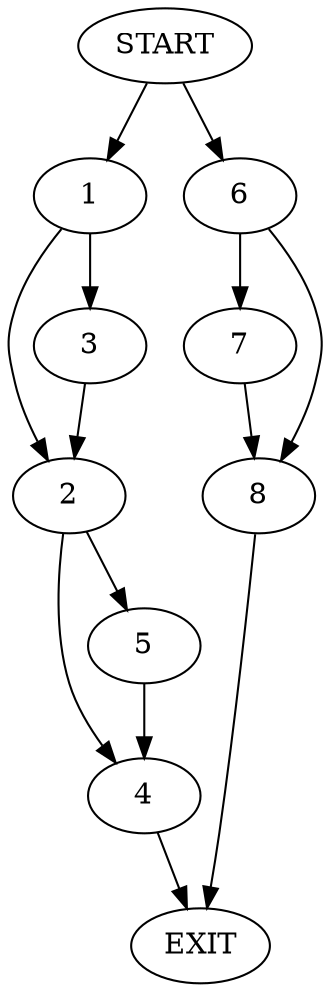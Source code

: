 digraph {
0 [label="START"]
9 [label="EXIT"]
0 -> 1
1 -> 2
1 -> 3
2 -> 4
2 -> 5
3 -> 2
5 -> 4
4 -> 9
0 -> 6
6 -> 7
6 -> 8
7 -> 8
8 -> 9
}
